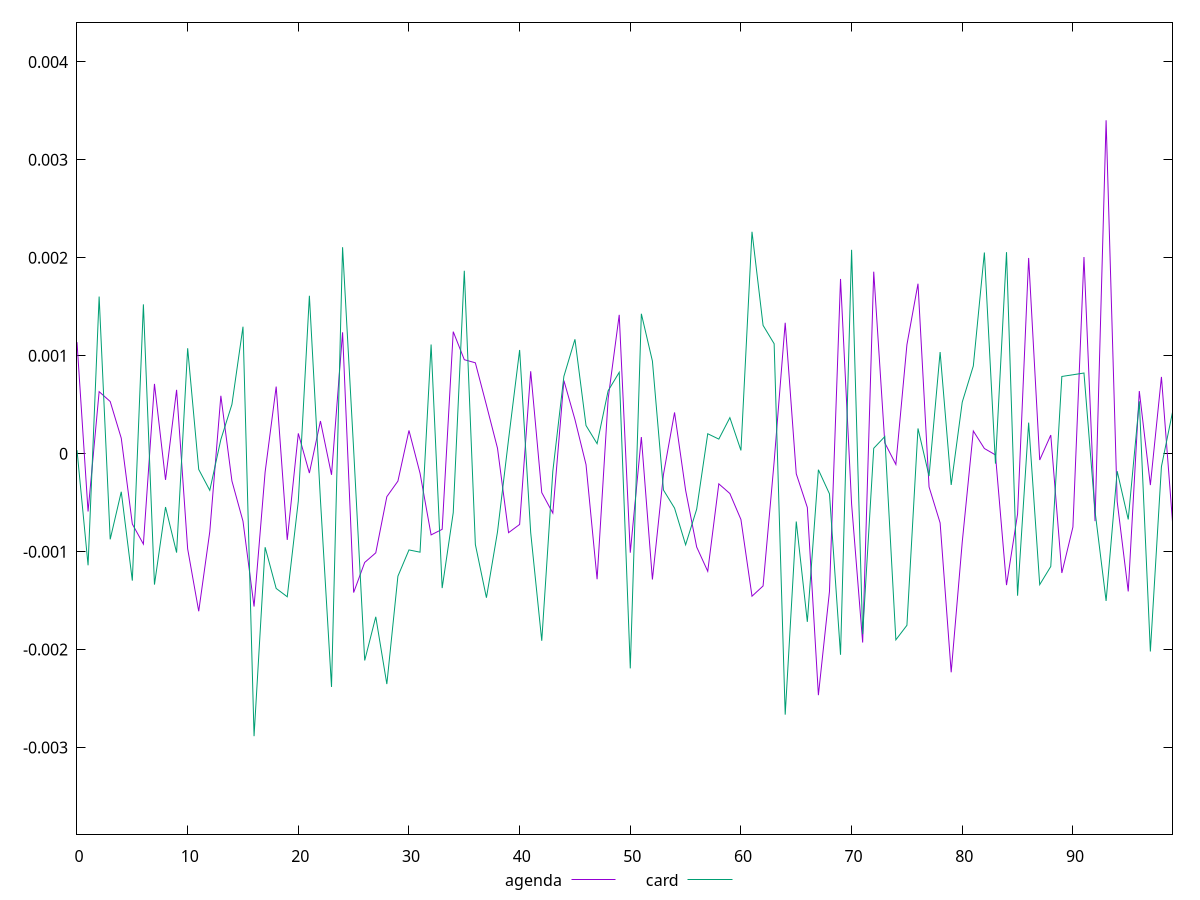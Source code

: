 reset

$agenda <<EOF
0 0.0011387049528962605
1 -0.0005901408133718444
2 0.0006334528180689014
3 0.0005328825888789079
4 0.00015793354212331135
5 -0.0007179563027758462
6 -0.0009229944256588408
7 0.0007127037058850428
8 -0.00026745703386887865
9 0.0006516344762552195
10 -0.0009716226331666911
11 -0.0016086369548382108
12 -0.0007957889459527023
13 0.0005910223754153454
14 -0.00027854846375455764
15 -0.0006893352401933061
16 -0.00156030105597752
17 -0.0001883601699212506
18 0.000685023050462397
19 -0.0008800338062406099
20 0.0002072528674565921
21 -0.0001975974414774373
22 0.00033330708417307896
23 -0.00021557479456491279
24 0.001239448049916081
25 -0.0014175130920102252
26 -0.0011098772387114874
27 -0.0010119212936722465
28 -0.00043857690533584127
29 -0.0002800124999660869
30 0.00023745450454036032
31 -0.00019922931643215903
32 -0.0008290151554350922
33 -0.0007719999342110595
34 0.001246037293119806
35 0.0009596819163696313
36 0.0009276663063701618
37 0.0004961172140748483
38 0.000055800046701581785
39 -0.0008060731241108232
40 -0.0007221455060637483
41 0.000841571721667661
42 -0.0003970590545791464
43 -0.0006065401071700643
44 0.0007470056438530548
45 0.0003484899677189568
46 -0.00011138877079847203
47 -0.0012813065337128676
48 0.0005616368476355105
49 0.001417444964551867
50 -0.0010106562578498235
51 0.000170074928339381
52 -0.0012842300032924747
53 -0.00021082960979529886
54 0.00042112591911195316
55 -0.0003734867344080461
56 -0.0009527057149427587
57 -0.0012006162368020934
58 -0.00030779357728176194
59 -0.0004066071134985527
60 -0.0006720871402886464
61 -0.0014547875131723342
62 -0.0013503084099319967
63 -0.00008241424491606253
64 0.0013365432048196512
65 -0.0002052558620743994
66 -0.0005489130679965703
67 -0.0024649167419485305
68 -0.0014072848916660107
69 0.0017837950834495187
70 -0.0005129231787797007
71 -0.0019278533197570613
72 0.0018579503629046923
73 0.00011087930857187067
74 -0.00010994274896763411
75 0.0011127229490856538
76 0.001735344195917865
77 -0.00033884892972096405
78 -0.0007064087534759733
79 -0.002231696456804322
80 -0.0009015297326697757
81 0.0002318520363037313
82 0.00005281933869906719
83 -0.000012484983190713673
84 -0.0013415598347741504
85 -0.0006156755421554306
86 0.001998057506176265
87 -0.00006439950711462639
88 0.0001901564808237277
89 -0.0012176598958198114
90 -0.0007492442711450886
91 0.0020074990929160874
92 -0.0006885505069347042
93 0.003404100270235061
94 -0.00048647534532542114
95 -0.0014062025804988387
96 0.0006396224786689275
97 -0.000320102658188709
98 0.0007840539721364447
99 -0.0006931130248968631
EOF

$card <<EOF
0 0.00003586091656319832
1 -0.0011392142714040556
2 0.0016042721703272214
3 -0.0008743223191687355
4 -0.00038872884195475523
5 -0.0012957255156208158
6 0.0015249251007170006
7 -0.0013364418525115829
8 -0.0005446182931788584
9 -0.0010096779623073662
10 0.0010763368617456581
11 -0.00016054530425636538
12 -0.00037416926353692757
13 0.00014519436306941746
14 0.0005031923089234558
15 0.001296407409234268
16 -0.002883799064962456
17 -0.0009549002130397055
18 -0.001375840517749649
19 -0.001460647078464633
20 -0.0004833219392647081
21 0.0016125815761557694
22 -0.0004725810213402071
23 -0.002381214177537466
24 0.002108138888986355
25 0.000042226156234131953
26 -0.002110922198445664
27 -0.0016650880991169708
28 -0.002351895032488227
29 -0.0012507489899912072
30 -0.0009823562527762231
31 -0.0010053342922157148
32 0.0011148370333530888
33 -0.0013719299030305492
34 -0.000602033021723758
35 0.0018678306010969704
36 -0.0009269749359900825
37 -0.0014704157332164674
38 -0.000798236632404381
39 0.0001462402024875298
40 0.0010589374904284965
41 -0.0008055459393160547
42 -0.0019099595967039696
43 -0.0001793321301942319
44 0.0007896425855753759
45 0.0011678439914931172
46 0.0002875305701039221
47 0.0001024676480565645
48 0.0006425964816678842
49 0.0008309993275798678
50 -0.0021914478626704342
51 0.0014285308170034594
52 0.0009455908907241184
53 -0.0003712457269160724
54 -0.000555563168396872
55 -0.0009301252029524643
56 -0.0005664673688801469
57 0.0002036804668762493
58 0.00014900352702523767
59 0.00036780771101627694
60 0.00003335658327481283
61 0.002265436661301834
62 0.0013100875968990733
63 0.0011224226958643114
64 -0.00266413345241267
65 -0.0006922233070730921
66 -0.0017167008026647002
67 -0.0001637682157360376
68 -0.0004097571484363849
69 -0.00205277925765171
70 0.0020814358716567836
71 -0.001842169940793109
72 0.00005537542407344498
73 0.00017468806267105784
74 -0.0019002027394142528
75 -0.0017517412796286657
76 0.00025772112811359713
77 -0.00022843731280246525
78 0.001037674596405852
79 -0.0003192826743907279
80 0.0005265789836469859
81 0.0008958674288095714
82 0.002054009172146509
83 -0.00010151174369841254
84 0.0020574423420301304
85 -0.0014496253954322357
86 0.0003170874237284238
87 -0.0013368618095306374
88 -0.001151378878598619
89 0.0007885200043975249
91 0.0008236108320312963
92 -0.0005870332753924734
93 -0.0015029331804498809
94 -0.0001781654577345526
95 -0.0006711378794102219
96 0.0005350010256808257
97 -0.002019187784542717
98 -0.00013195884364568673
99 0.0004235819143782016
EOF

set key outside below
set xrange [0:99]
set yrange [-0.003883799064962456:0.004404100270235061]
set trange [-0.003883799064962456:0.004404100270235061]
set terminal svg size 640, 520 enhanced background rgb 'white'
set output "report/report_00029_2021-02-24T13-36-40.390Z/meta/pScore-difference/comparison/line/1_vs_2.svg"

plot $agenda title "agenda" with line, \
     $card title "card" with line

reset
